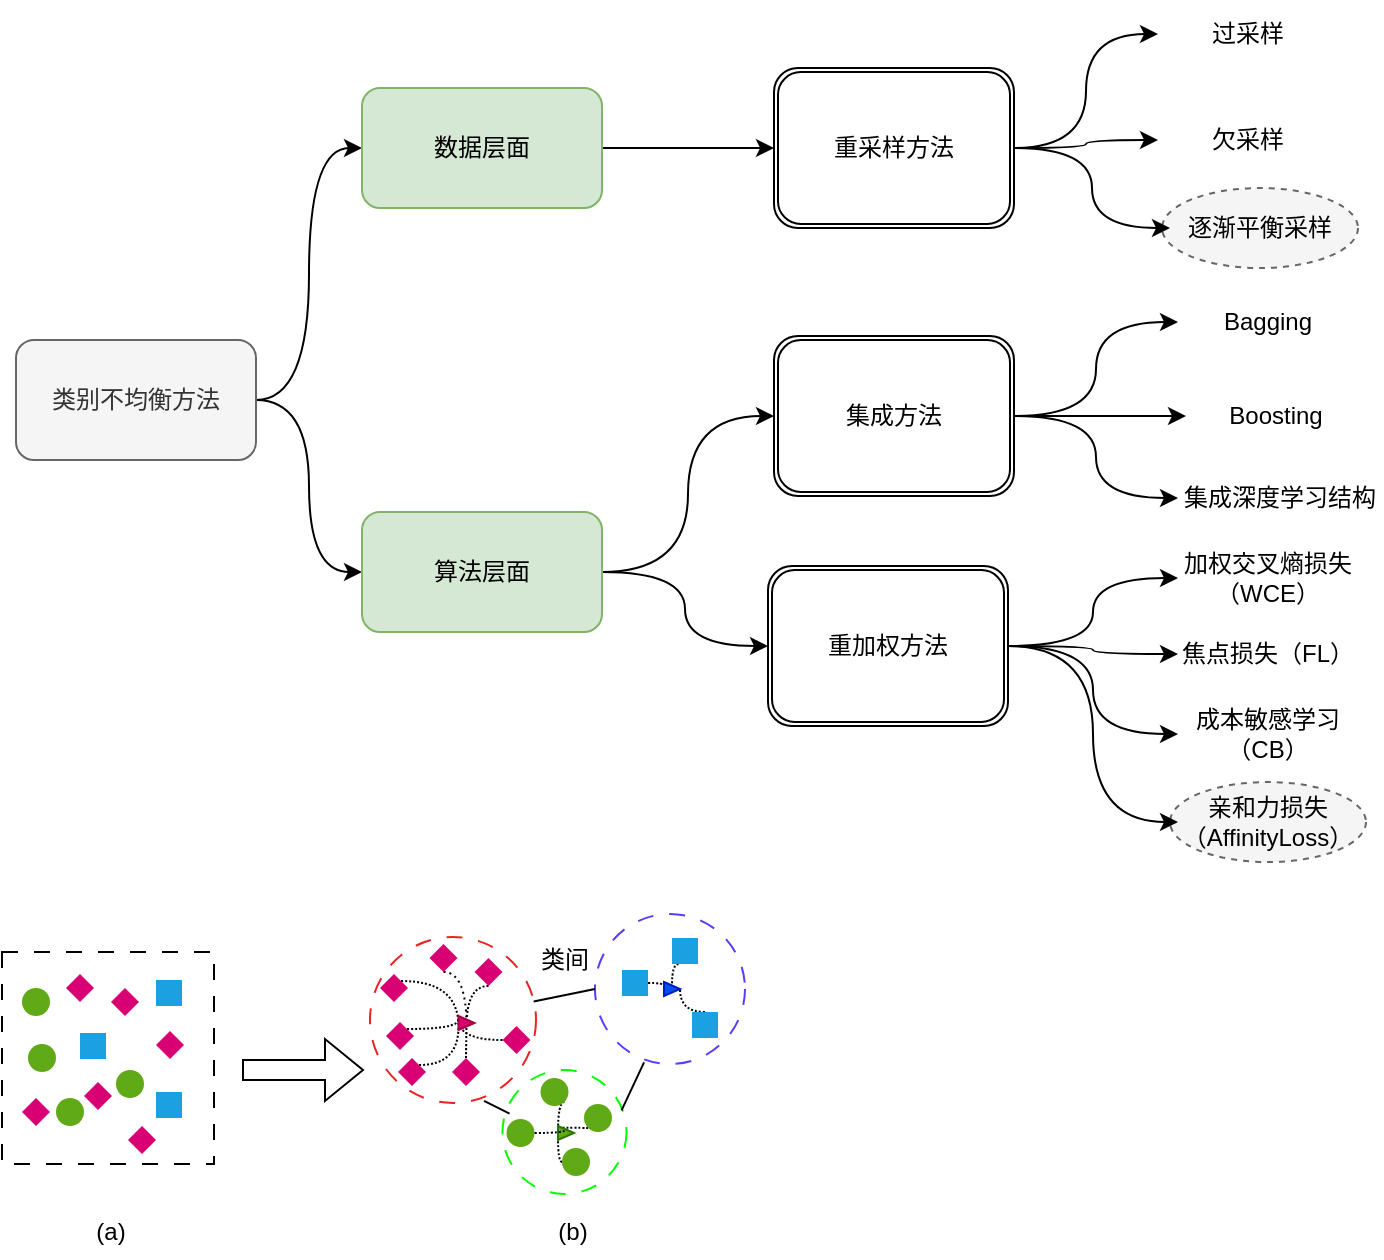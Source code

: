 <mxfile version="26.2.12">
  <diagram name="第 1 页" id="IvPZlndUoE6Re-1l50dJ">
    <mxGraphModel dx="1044" dy="562" grid="0" gridSize="10" guides="1" tooltips="1" connect="1" arrows="1" fold="1" page="1" pageScale="1" pageWidth="827" pageHeight="1169" math="0" shadow="0">
      <root>
        <mxCell id="0" />
        <mxCell id="1" parent="0" />
        <mxCell id="4BrUw0PnxXfCZn6Bulv5-68" value="" style="whiteSpace=wrap;html=1;aspect=fixed;dashed=1;dashPattern=8 8;" vertex="1" parent="1">
          <mxGeometry x="13" y="941" width="106" height="106" as="geometry" />
        </mxCell>
        <mxCell id="4BrUw0PnxXfCZn6Bulv5-29" value="" style="ellipse;whiteSpace=wrap;html=1;fillColor=#f5f5f5;strokeColor=#666666;fontColor=#333333;dashed=1;" vertex="1" parent="1">
          <mxGeometry x="597" y="856" width="98" height="40" as="geometry" />
        </mxCell>
        <mxCell id="4BrUw0PnxXfCZn6Bulv5-28" value="" style="ellipse;whiteSpace=wrap;html=1;fillColor=#f5f5f5;strokeColor=#666666;fontColor=#333333;dashed=1;" vertex="1" parent="1">
          <mxGeometry x="593" y="559" width="98" height="40" as="geometry" />
        </mxCell>
        <mxCell id="4BrUw0PnxXfCZn6Bulv5-26" value="逐渐平衡采样" style="rounded=1;whiteSpace=wrap;html=1;strokeColor=none;fillColor=none;" vertex="1" parent="1">
          <mxGeometry x="597" y="562" width="90" height="34" as="geometry" />
        </mxCell>
        <mxCell id="4BrUw0PnxXfCZn6Bulv5-37" style="edgeStyle=orthogonalEdgeStyle;curved=1;rounded=0;orthogonalLoop=1;jettySize=auto;html=1;exitX=1;exitY=0.5;exitDx=0;exitDy=0;entryX=0;entryY=0.5;entryDx=0;entryDy=0;" edge="1" parent="1" source="4BrUw0PnxXfCZn6Bulv5-1" target="4BrUw0PnxXfCZn6Bulv5-35">
          <mxGeometry relative="1" as="geometry" />
        </mxCell>
        <mxCell id="4BrUw0PnxXfCZn6Bulv5-39" style="edgeStyle=orthogonalEdgeStyle;curved=1;rounded=0;orthogonalLoop=1;jettySize=auto;html=1;exitX=1;exitY=0.5;exitDx=0;exitDy=0;entryX=0;entryY=0.5;entryDx=0;entryDy=0;" edge="1" parent="1" source="4BrUw0PnxXfCZn6Bulv5-1" target="4BrUw0PnxXfCZn6Bulv5-36">
          <mxGeometry relative="1" as="geometry" />
        </mxCell>
        <mxCell id="4BrUw0PnxXfCZn6Bulv5-1" value="类别不均衡方法" style="rounded=1;whiteSpace=wrap;html=1;fillColor=#f5f5f5;strokeColor=#666666;fontColor=#333333;" vertex="1" parent="1">
          <mxGeometry x="20" y="635" width="120" height="60" as="geometry" />
        </mxCell>
        <mxCell id="4BrUw0PnxXfCZn6Bulv5-18" style="edgeStyle=orthogonalEdgeStyle;rounded=0;orthogonalLoop=1;jettySize=auto;html=1;exitX=1;exitY=0.5;exitDx=0;exitDy=0;curved=1;" edge="1" parent="1" source="4BrUw0PnxXfCZn6Bulv5-3" target="4BrUw0PnxXfCZn6Bulv5-16">
          <mxGeometry relative="1" as="geometry" />
        </mxCell>
        <mxCell id="4BrUw0PnxXfCZn6Bulv5-19" style="edgeStyle=orthogonalEdgeStyle;rounded=0;orthogonalLoop=1;jettySize=auto;html=1;exitX=1;exitY=0.5;exitDx=0;exitDy=0;curved=1;" edge="1" parent="1" source="4BrUw0PnxXfCZn6Bulv5-3" target="4BrUw0PnxXfCZn6Bulv5-15">
          <mxGeometry relative="1" as="geometry" />
        </mxCell>
        <mxCell id="4BrUw0PnxXfCZn6Bulv5-20" style="edgeStyle=orthogonalEdgeStyle;rounded=0;orthogonalLoop=1;jettySize=auto;html=1;exitX=1;exitY=0.5;exitDx=0;exitDy=0;entryX=0;entryY=0.5;entryDx=0;entryDy=0;curved=1;" edge="1" parent="1" source="4BrUw0PnxXfCZn6Bulv5-3" target="4BrUw0PnxXfCZn6Bulv5-17">
          <mxGeometry relative="1" as="geometry" />
        </mxCell>
        <mxCell id="4BrUw0PnxXfCZn6Bulv5-3" value="集成方法" style="shape=ext;double=1;rounded=1;whiteSpace=wrap;html=1;" vertex="1" parent="1">
          <mxGeometry x="399" y="633" width="120" height="80" as="geometry" />
        </mxCell>
        <mxCell id="4BrUw0PnxXfCZn6Bulv5-13" style="edgeStyle=orthogonalEdgeStyle;rounded=0;orthogonalLoop=1;jettySize=auto;html=1;exitX=1;exitY=0.5;exitDx=0;exitDy=0;curved=1;" edge="1" parent="1" source="4BrUw0PnxXfCZn6Bulv5-4" target="4BrUw0PnxXfCZn6Bulv5-11">
          <mxGeometry relative="1" as="geometry" />
        </mxCell>
        <mxCell id="4BrUw0PnxXfCZn6Bulv5-14" style="edgeStyle=orthogonalEdgeStyle;rounded=0;orthogonalLoop=1;jettySize=auto;html=1;exitX=1;exitY=0.5;exitDx=0;exitDy=0;curved=1;" edge="1" parent="1" source="4BrUw0PnxXfCZn6Bulv5-4" target="4BrUw0PnxXfCZn6Bulv5-12">
          <mxGeometry relative="1" as="geometry" />
        </mxCell>
        <mxCell id="4BrUw0PnxXfCZn6Bulv5-27" style="edgeStyle=orthogonalEdgeStyle;rounded=0;orthogonalLoop=1;jettySize=auto;html=1;exitX=1;exitY=0.5;exitDx=0;exitDy=0;entryX=0;entryY=0.5;entryDx=0;entryDy=0;curved=1;" edge="1" parent="1" source="4BrUw0PnxXfCZn6Bulv5-4" target="4BrUw0PnxXfCZn6Bulv5-26">
          <mxGeometry relative="1" as="geometry" />
        </mxCell>
        <mxCell id="4BrUw0PnxXfCZn6Bulv5-4" value="重采样方法" style="shape=ext;double=1;rounded=1;whiteSpace=wrap;html=1;" vertex="1" parent="1">
          <mxGeometry x="399" y="499" width="120" height="80" as="geometry" />
        </mxCell>
        <mxCell id="4BrUw0PnxXfCZn6Bulv5-30" style="edgeStyle=orthogonalEdgeStyle;rounded=0;orthogonalLoop=1;jettySize=auto;html=1;exitX=1;exitY=0.5;exitDx=0;exitDy=0;curved=1;" edge="1" parent="1" source="4BrUw0PnxXfCZn6Bulv5-5" target="4BrUw0PnxXfCZn6Bulv5-21">
          <mxGeometry relative="1" as="geometry" />
        </mxCell>
        <mxCell id="4BrUw0PnxXfCZn6Bulv5-31" style="edgeStyle=orthogonalEdgeStyle;curved=1;rounded=0;orthogonalLoop=1;jettySize=auto;html=1;exitX=1;exitY=0.5;exitDx=0;exitDy=0;entryX=0;entryY=0.5;entryDx=0;entryDy=0;" edge="1" parent="1" source="4BrUw0PnxXfCZn6Bulv5-5" target="4BrUw0PnxXfCZn6Bulv5-23">
          <mxGeometry relative="1" as="geometry" />
        </mxCell>
        <mxCell id="4BrUw0PnxXfCZn6Bulv5-32" style="edgeStyle=orthogonalEdgeStyle;curved=1;rounded=0;orthogonalLoop=1;jettySize=auto;html=1;exitX=1;exitY=0.5;exitDx=0;exitDy=0;" edge="1" parent="1" source="4BrUw0PnxXfCZn6Bulv5-5" target="4BrUw0PnxXfCZn6Bulv5-22">
          <mxGeometry relative="1" as="geometry" />
        </mxCell>
        <mxCell id="4BrUw0PnxXfCZn6Bulv5-33" style="edgeStyle=orthogonalEdgeStyle;curved=1;rounded=0;orthogonalLoop=1;jettySize=auto;html=1;exitX=1;exitY=0.5;exitDx=0;exitDy=0;entryX=0;entryY=0.5;entryDx=0;entryDy=0;" edge="1" parent="1" source="4BrUw0PnxXfCZn6Bulv5-5" target="4BrUw0PnxXfCZn6Bulv5-24">
          <mxGeometry relative="1" as="geometry" />
        </mxCell>
        <mxCell id="4BrUw0PnxXfCZn6Bulv5-5" value="重加权方法" style="shape=ext;double=1;rounded=1;whiteSpace=wrap;html=1;" vertex="1" parent="1">
          <mxGeometry x="396" y="748" width="120" height="80" as="geometry" />
        </mxCell>
        <mxCell id="4BrUw0PnxXfCZn6Bulv5-11" value="过采样" style="rounded=1;whiteSpace=wrap;html=1;strokeColor=none;" vertex="1" parent="1">
          <mxGeometry x="591" y="465" width="90" height="34" as="geometry" />
        </mxCell>
        <mxCell id="4BrUw0PnxXfCZn6Bulv5-12" value="欠采样" style="rounded=1;whiteSpace=wrap;html=1;strokeColor=none;" vertex="1" parent="1">
          <mxGeometry x="591" y="518" width="90" height="34" as="geometry" />
        </mxCell>
        <mxCell id="4BrUw0PnxXfCZn6Bulv5-15" value="Boosting" style="rounded=1;whiteSpace=wrap;html=1;strokeColor=none;" vertex="1" parent="1">
          <mxGeometry x="605" y="656" width="90" height="34" as="geometry" />
        </mxCell>
        <mxCell id="4BrUw0PnxXfCZn6Bulv5-16" value="Bagging" style="rounded=1;whiteSpace=wrap;html=1;strokeColor=none;" vertex="1" parent="1">
          <mxGeometry x="601" y="609" width="90" height="34" as="geometry" />
        </mxCell>
        <mxCell id="4BrUw0PnxXfCZn6Bulv5-17" value="集成深度学习结构" style="rounded=1;whiteSpace=wrap;html=1;strokeColor=none;" vertex="1" parent="1">
          <mxGeometry x="601" y="697" width="102" height="34" as="geometry" />
        </mxCell>
        <mxCell id="4BrUw0PnxXfCZn6Bulv5-21" value="加权交叉熵损失（WCE）" style="rounded=1;whiteSpace=wrap;html=1;strokeColor=none;" vertex="1" parent="1">
          <mxGeometry x="601" y="737" width="90" height="34" as="geometry" />
        </mxCell>
        <mxCell id="4BrUw0PnxXfCZn6Bulv5-22" value="成本敏感学习（CB）" style="rounded=1;whiteSpace=wrap;html=1;strokeColor=none;" vertex="1" parent="1">
          <mxGeometry x="601" y="815" width="90" height="34" as="geometry" />
        </mxCell>
        <mxCell id="4BrUw0PnxXfCZn6Bulv5-23" value="焦点损失（FL）" style="rounded=1;whiteSpace=wrap;html=1;strokeColor=none;" vertex="1" parent="1">
          <mxGeometry x="601" y="775" width="90" height="34" as="geometry" />
        </mxCell>
        <mxCell id="4BrUw0PnxXfCZn6Bulv5-24" value="亲和力损失&lt;div&gt;（AffinityLoss）&lt;/div&gt;" style="rounded=1;whiteSpace=wrap;html=1;strokeColor=none;dashed=1;fillColor=none;" vertex="1" parent="1">
          <mxGeometry x="601" y="859" width="90" height="34" as="geometry" />
        </mxCell>
        <mxCell id="4BrUw0PnxXfCZn6Bulv5-43" style="edgeStyle=orthogonalEdgeStyle;curved=1;rounded=0;orthogonalLoop=1;jettySize=auto;html=1;exitX=1;exitY=0.5;exitDx=0;exitDy=0;entryX=0;entryY=0.5;entryDx=0;entryDy=0;" edge="1" parent="1" source="4BrUw0PnxXfCZn6Bulv5-35" target="4BrUw0PnxXfCZn6Bulv5-4">
          <mxGeometry relative="1" as="geometry" />
        </mxCell>
        <mxCell id="4BrUw0PnxXfCZn6Bulv5-35" value="数据层面" style="rounded=1;whiteSpace=wrap;html=1;fillColor=#d5e8d4;strokeColor=#82b366;" vertex="1" parent="1">
          <mxGeometry x="193" y="509" width="120" height="60" as="geometry" />
        </mxCell>
        <mxCell id="4BrUw0PnxXfCZn6Bulv5-41" style="edgeStyle=orthogonalEdgeStyle;curved=1;rounded=0;orthogonalLoop=1;jettySize=auto;html=1;exitX=1;exitY=0.5;exitDx=0;exitDy=0;entryX=0;entryY=0.5;entryDx=0;entryDy=0;" edge="1" parent="1" source="4BrUw0PnxXfCZn6Bulv5-36" target="4BrUw0PnxXfCZn6Bulv5-3">
          <mxGeometry relative="1" as="geometry" />
        </mxCell>
        <mxCell id="4BrUw0PnxXfCZn6Bulv5-42" style="edgeStyle=orthogonalEdgeStyle;curved=1;rounded=0;orthogonalLoop=1;jettySize=auto;html=1;exitX=1;exitY=0.5;exitDx=0;exitDy=0;" edge="1" parent="1" source="4BrUw0PnxXfCZn6Bulv5-36" target="4BrUw0PnxXfCZn6Bulv5-5">
          <mxGeometry relative="1" as="geometry" />
        </mxCell>
        <mxCell id="4BrUw0PnxXfCZn6Bulv5-36" value="算法层面" style="rounded=1;whiteSpace=wrap;html=1;fillColor=#d5e8d4;strokeColor=#82b366;" vertex="1" parent="1">
          <mxGeometry x="193" y="721" width="120" height="60" as="geometry" />
        </mxCell>
        <mxCell id="4BrUw0PnxXfCZn6Bulv5-45" value="" style="whiteSpace=wrap;html=1;aspect=fixed;fillColor=#1ba1e2;strokeColor=none;fontColor=#ffffff;" vertex="1" parent="1">
          <mxGeometry x="90" y="955" width="13" height="13" as="geometry" />
        </mxCell>
        <mxCell id="4BrUw0PnxXfCZn6Bulv5-46" value="" style="whiteSpace=wrap;html=1;aspect=fixed;fillColor=#1ba1e2;strokeColor=none;fontColor=#ffffff;" vertex="1" parent="1">
          <mxGeometry x="52" y="981.5" width="13" height="13" as="geometry" />
        </mxCell>
        <mxCell id="4BrUw0PnxXfCZn6Bulv5-47" value="" style="whiteSpace=wrap;html=1;aspect=fixed;fillColor=#1ba1e2;strokeColor=none;fontColor=#ffffff;" vertex="1" parent="1">
          <mxGeometry x="90" y="1011" width="13" height="13" as="geometry" />
        </mxCell>
        <mxCell id="4BrUw0PnxXfCZn6Bulv5-53" value="" style="rhombus;whiteSpace=wrap;html=1;fillColor=#d80073;strokeColor=none;fontColor=#ffffff;" vertex="1" parent="1">
          <mxGeometry x="45" y="952" width="14" height="14" as="geometry" />
        </mxCell>
        <mxCell id="4BrUw0PnxXfCZn6Bulv5-54" value="" style="rhombus;whiteSpace=wrap;html=1;fillColor=#d80073;strokeColor=none;fontColor=#ffffff;" vertex="1" parent="1">
          <mxGeometry x="90" y="980.5" width="14" height="14" as="geometry" />
        </mxCell>
        <mxCell id="4BrUw0PnxXfCZn6Bulv5-55" value="" style="rhombus;whiteSpace=wrap;html=1;fillColor=#d80073;strokeColor=none;fontColor=#ffffff;" vertex="1" parent="1">
          <mxGeometry x="54" y="1006" width="14" height="14" as="geometry" />
        </mxCell>
        <mxCell id="4BrUw0PnxXfCZn6Bulv5-57" value="" style="rhombus;whiteSpace=wrap;html=1;fillColor=#d80073;strokeColor=none;fontColor=#ffffff;" vertex="1" parent="1">
          <mxGeometry x="67.5" y="959" width="14" height="14" as="geometry" />
        </mxCell>
        <mxCell id="4BrUw0PnxXfCZn6Bulv5-59" value="" style="rhombus;whiteSpace=wrap;html=1;fillColor=#d80073;strokeColor=none;fontColor=#ffffff;" vertex="1" parent="1">
          <mxGeometry x="76" y="1028" width="14" height="14" as="geometry" />
        </mxCell>
        <mxCell id="4BrUw0PnxXfCZn6Bulv5-60" value="" style="rhombus;whiteSpace=wrap;html=1;fillColor=#d80073;strokeColor=none;fontColor=#ffffff;" vertex="1" parent="1">
          <mxGeometry x="23" y="1014" width="14" height="14" as="geometry" />
        </mxCell>
        <mxCell id="4BrUw0PnxXfCZn6Bulv5-61" value="" style="ellipse;whiteSpace=wrap;html=1;aspect=fixed;fillColor=#60a917;fontColor=#ffffff;strokeColor=none;" vertex="1" parent="1">
          <mxGeometry x="23" y="959" width="14" height="14" as="geometry" />
        </mxCell>
        <mxCell id="4BrUw0PnxXfCZn6Bulv5-62" value="" style="ellipse;whiteSpace=wrap;html=1;aspect=fixed;fillColor=#60a917;fontColor=#ffffff;strokeColor=none;" vertex="1" parent="1">
          <mxGeometry x="70" y="1000" width="14" height="14" as="geometry" />
        </mxCell>
        <mxCell id="4BrUw0PnxXfCZn6Bulv5-63" value="" style="ellipse;whiteSpace=wrap;html=1;aspect=fixed;fillColor=#60a917;fontColor=#ffffff;strokeColor=none;" vertex="1" parent="1">
          <mxGeometry x="40" y="1014" width="14" height="14" as="geometry" />
        </mxCell>
        <mxCell id="4BrUw0PnxXfCZn6Bulv5-64" value="" style="ellipse;whiteSpace=wrap;html=1;aspect=fixed;fillColor=#60a917;fontColor=#ffffff;strokeColor=none;" vertex="1" parent="1">
          <mxGeometry x="26" y="987" width="14" height="14" as="geometry" />
        </mxCell>
        <mxCell id="4BrUw0PnxXfCZn6Bulv5-111" value="" style="group" vertex="1" connectable="0" parent="1">
          <mxGeometry x="202" y="937" width="135" height="143" as="geometry" />
        </mxCell>
        <mxCell id="4BrUw0PnxXfCZn6Bulv5-92" style="edgeStyle=orthogonalEdgeStyle;curved=1;rounded=0;orthogonalLoop=1;jettySize=auto;html=1;exitX=0.5;exitY=1;exitDx=0;exitDy=0;entryX=0.5;entryY=1;entryDx=0;entryDy=0;endArrow=none;startFill=0;dashed=1;dashPattern=1 2;" edge="1" parent="4BrUw0PnxXfCZn6Bulv5-111" source="4BrUw0PnxXfCZn6Bulv5-73" target="4BrUw0PnxXfCZn6Bulv5-88">
          <mxGeometry relative="1" as="geometry" />
        </mxCell>
        <mxCell id="4BrUw0PnxXfCZn6Bulv5-73" value="" style="rhombus;whiteSpace=wrap;html=1;fillColor=#d80073;strokeColor=none;fontColor=#ffffff;" vertex="1" parent="4BrUw0PnxXfCZn6Bulv5-111">
          <mxGeometry x="24.75" width="14" height="14" as="geometry" />
        </mxCell>
        <mxCell id="4BrUw0PnxXfCZn6Bulv5-95" style="edgeStyle=orthogonalEdgeStyle;curved=1;rounded=0;orthogonalLoop=1;jettySize=auto;html=1;exitX=1;exitY=0;exitDx=0;exitDy=0;entryX=0;entryY=0.25;entryDx=0;entryDy=0;dashed=1;dashPattern=1 1;endArrow=none;startFill=0;" edge="1" parent="4BrUw0PnxXfCZn6Bulv5-111" source="4BrUw0PnxXfCZn6Bulv5-74" target="4BrUw0PnxXfCZn6Bulv5-88">
          <mxGeometry relative="1" as="geometry" />
        </mxCell>
        <mxCell id="4BrUw0PnxXfCZn6Bulv5-74" value="" style="rhombus;whiteSpace=wrap;html=1;fillColor=#d80073;strokeColor=none;fontColor=#ffffff;" vertex="1" parent="4BrUw0PnxXfCZn6Bulv5-111">
          <mxGeometry x="3" y="39" width="14" height="14" as="geometry" />
        </mxCell>
        <mxCell id="4BrUw0PnxXfCZn6Bulv5-93" style="edgeStyle=orthogonalEdgeStyle;curved=1;rounded=0;orthogonalLoop=1;jettySize=auto;html=1;exitX=1;exitY=0;exitDx=0;exitDy=0;entryX=0;entryY=0.75;entryDx=0;entryDy=0;dashed=1;dashPattern=1 1;endArrow=none;startFill=0;" edge="1" parent="4BrUw0PnxXfCZn6Bulv5-111" source="4BrUw0PnxXfCZn6Bulv5-75" target="4BrUw0PnxXfCZn6Bulv5-88">
          <mxGeometry relative="1" as="geometry" />
        </mxCell>
        <mxCell id="4BrUw0PnxXfCZn6Bulv5-75" value="" style="rhombus;whiteSpace=wrap;html=1;fillColor=#d80073;strokeColor=none;fontColor=#ffffff;" vertex="1" parent="4BrUw0PnxXfCZn6Bulv5-111">
          <mxGeometry y="15" width="14" height="14" as="geometry" />
        </mxCell>
        <mxCell id="4BrUw0PnxXfCZn6Bulv5-99" style="edgeStyle=orthogonalEdgeStyle;curved=1;rounded=0;orthogonalLoop=1;jettySize=auto;html=1;exitX=0;exitY=0.5;exitDx=0;exitDy=0;entryX=0;entryY=0.25;entryDx=0;entryDy=0;dashed=1;dashPattern=1 1;endArrow=none;startFill=0;" edge="1" parent="4BrUw0PnxXfCZn6Bulv5-111" source="4BrUw0PnxXfCZn6Bulv5-76" target="4BrUw0PnxXfCZn6Bulv5-88">
          <mxGeometry relative="1" as="geometry" />
        </mxCell>
        <mxCell id="4BrUw0PnxXfCZn6Bulv5-76" value="" style="rhombus;whiteSpace=wrap;html=1;fillColor=#d80073;strokeColor=none;fontColor=#ffffff;" vertex="1" parent="4BrUw0PnxXfCZn6Bulv5-111">
          <mxGeometry x="61.25" y="41" width="14" height="14" as="geometry" />
        </mxCell>
        <mxCell id="4BrUw0PnxXfCZn6Bulv5-100" style="edgeStyle=orthogonalEdgeStyle;curved=1;rounded=0;orthogonalLoop=1;jettySize=auto;html=1;exitX=0.5;exitY=1;exitDx=0;exitDy=0;entryX=0.5;entryY=1;entryDx=0;entryDy=0;dashed=1;dashPattern=1 1;endArrow=none;startFill=0;" edge="1" parent="4BrUw0PnxXfCZn6Bulv5-111" source="4BrUw0PnxXfCZn6Bulv5-77" target="4BrUw0PnxXfCZn6Bulv5-88">
          <mxGeometry relative="1" as="geometry" />
        </mxCell>
        <mxCell id="4BrUw0PnxXfCZn6Bulv5-77" value="" style="rhombus;whiteSpace=wrap;html=1;fillColor=#d80073;strokeColor=none;fontColor=#ffffff;" vertex="1" parent="4BrUw0PnxXfCZn6Bulv5-111">
          <mxGeometry x="47.25" y="7" width="14" height="14" as="geometry" />
        </mxCell>
        <mxCell id="4BrUw0PnxXfCZn6Bulv5-96" style="edgeStyle=orthogonalEdgeStyle;curved=1;rounded=0;orthogonalLoop=1;jettySize=auto;html=1;exitX=1;exitY=0;exitDx=0;exitDy=0;entryX=0;entryY=0.75;entryDx=0;entryDy=0;dashed=1;dashPattern=1 1;endArrow=none;startFill=0;" edge="1" parent="4BrUw0PnxXfCZn6Bulv5-111" source="4BrUw0PnxXfCZn6Bulv5-78" target="4BrUw0PnxXfCZn6Bulv5-88">
          <mxGeometry relative="1" as="geometry" />
        </mxCell>
        <mxCell id="4BrUw0PnxXfCZn6Bulv5-78" value="" style="rhombus;whiteSpace=wrap;html=1;fillColor=#d80073;strokeColor=none;fontColor=#ffffff;" vertex="1" parent="4BrUw0PnxXfCZn6Bulv5-111">
          <mxGeometry x="9" y="57" width="14" height="14" as="geometry" />
        </mxCell>
        <mxCell id="4BrUw0PnxXfCZn6Bulv5-98" style="edgeStyle=orthogonalEdgeStyle;curved=1;rounded=0;orthogonalLoop=1;jettySize=auto;html=1;exitX=0.5;exitY=0;exitDx=0;exitDy=0;entryX=0.5;entryY=0;entryDx=0;entryDy=0;dashed=1;dashPattern=1 1;endArrow=none;startFill=0;" edge="1" parent="4BrUw0PnxXfCZn6Bulv5-111" source="4BrUw0PnxXfCZn6Bulv5-79" target="4BrUw0PnxXfCZn6Bulv5-88">
          <mxGeometry relative="1" as="geometry" />
        </mxCell>
        <mxCell id="4BrUw0PnxXfCZn6Bulv5-79" value="" style="rhombus;whiteSpace=wrap;html=1;fillColor=#d80073;strokeColor=none;fontColor=#ffffff;" vertex="1" parent="4BrUw0PnxXfCZn6Bulv5-111">
          <mxGeometry x="36" y="57" width="14" height="14" as="geometry" />
        </mxCell>
        <mxCell id="4BrUw0PnxXfCZn6Bulv5-88" value="" style="triangle;whiteSpace=wrap;html=1;fillColor=#d80073;fontColor=#ffffff;strokeColor=#A50040;" vertex="1" parent="4BrUw0PnxXfCZn6Bulv5-111">
          <mxGeometry x="39.25" y="36" width="8" height="7" as="geometry" />
        </mxCell>
        <mxCell id="4BrUw0PnxXfCZn6Bulv5-117" value="" style="ellipse;whiteSpace=wrap;html=1;aspect=fixed;fillColor=none;dashed=1;dashPattern=8 8;strokeColor=light-dark(#ec2222, #ededed);" vertex="1" parent="4BrUw0PnxXfCZn6Bulv5-111">
          <mxGeometry x="-5" y="-3.5" width="83" height="83" as="geometry" />
        </mxCell>
        <mxCell id="4BrUw0PnxXfCZn6Bulv5-154" value="" style="ellipse;whiteSpace=wrap;html=1;aspect=fixed;dashed=1;dashPattern=8 8;fillColor=none;strokeColor=#00FF00;" vertex="1" parent="4BrUw0PnxXfCZn6Bulv5-111">
          <mxGeometry x="61.25" y="63" width="62" height="62" as="geometry" />
        </mxCell>
        <mxCell id="4BrUw0PnxXfCZn6Bulv5-157" value="" style="endArrow=none;html=1;rounded=0;exitX=0.687;exitY=0.987;exitDx=0;exitDy=0;exitPerimeter=0;entryX=0.057;entryY=0.352;entryDx=0;entryDy=0;entryPerimeter=0;" edge="1" parent="4BrUw0PnxXfCZn6Bulv5-111" source="4BrUw0PnxXfCZn6Bulv5-117" target="4BrUw0PnxXfCZn6Bulv5-154">
          <mxGeometry width="50" height="50" relative="1" as="geometry">
            <mxPoint x="187" y="-63" as="sourcePoint" />
            <mxPoint x="237" y="-113" as="targetPoint" />
          </mxGeometry>
        </mxCell>
        <mxCell id="4BrUw0PnxXfCZn6Bulv5-160" value="类间" style="text;html=1;align=center;verticalAlign=middle;resizable=0;points=[];autosize=1;strokeColor=none;fillColor=none;" vertex="1" parent="4BrUw0PnxXfCZn6Bulv5-111">
          <mxGeometry x="71.25" y="-5" width="42" height="26" as="geometry" />
        </mxCell>
        <mxCell id="4BrUw0PnxXfCZn6Bulv5-113" value="" style="group;movable=0;resizable=0;rotatable=0;deletable=0;editable=0;locked=1;connectable=0;" vertex="1" connectable="0" parent="1">
          <mxGeometry x="265.25" y="1004" width="52.75" height="49" as="geometry" />
        </mxCell>
        <mxCell id="4BrUw0PnxXfCZn6Bulv5-82" value="" style="ellipse;whiteSpace=wrap;html=1;aspect=fixed;fillColor=#60a917;fontColor=#ffffff;strokeColor=none;movable=0;resizable=0;rotatable=0;deletable=0;editable=0;locked=1;connectable=0;" vertex="1" parent="4BrUw0PnxXfCZn6Bulv5-113">
          <mxGeometry y="20.5" width="14" height="14" as="geometry" />
        </mxCell>
        <mxCell id="4BrUw0PnxXfCZn6Bulv5-112" value="" style="group;movable=1;resizable=1;rotatable=1;deletable=1;editable=1;locked=0;connectable=1;" vertex="1" connectable="0" parent="4BrUw0PnxXfCZn6Bulv5-113">
          <mxGeometry x="17" width="35.75" height="49" as="geometry" />
        </mxCell>
        <mxCell id="4BrUw0PnxXfCZn6Bulv5-107" style="edgeStyle=orthogonalEdgeStyle;curved=1;rounded=0;orthogonalLoop=1;jettySize=auto;html=1;exitX=1;exitY=1;exitDx=0;exitDy=0;entryX=0;entryY=0.5;entryDx=0;entryDy=0;dashed=1;dashPattern=1 1;endArrow=none;startFill=0;movable=0;resizable=0;rotatable=0;deletable=0;editable=0;locked=1;connectable=0;" edge="1" parent="4BrUw0PnxXfCZn6Bulv5-112" source="4BrUw0PnxXfCZn6Bulv5-80" target="4BrUw0PnxXfCZn6Bulv5-106">
          <mxGeometry relative="1" as="geometry" />
        </mxCell>
        <mxCell id="4BrUw0PnxXfCZn6Bulv5-80" value="" style="ellipse;whiteSpace=wrap;html=1;aspect=fixed;fillColor=#60a917;fontColor=#ffffff;strokeColor=none;movable=1;resizable=1;rotatable=1;deletable=1;editable=1;locked=0;connectable=1;" vertex="1" parent="4BrUw0PnxXfCZn6Bulv5-112">
          <mxGeometry width="14" height="14" as="geometry" />
        </mxCell>
        <mxCell id="4BrUw0PnxXfCZn6Bulv5-108" style="edgeStyle=orthogonalEdgeStyle;curved=1;rounded=0;orthogonalLoop=1;jettySize=auto;html=1;exitX=0;exitY=1;exitDx=0;exitDy=0;entryX=0;entryY=0.25;entryDx=0;entryDy=0;dashed=1;dashPattern=1 1;endArrow=none;startFill=0;movable=0;resizable=0;rotatable=0;deletable=0;editable=0;locked=1;connectable=0;" edge="1" parent="4BrUw0PnxXfCZn6Bulv5-112" source="4BrUw0PnxXfCZn6Bulv5-81" target="4BrUw0PnxXfCZn6Bulv5-106">
          <mxGeometry relative="1" as="geometry" />
        </mxCell>
        <mxCell id="4BrUw0PnxXfCZn6Bulv5-81" value="" style="ellipse;whiteSpace=wrap;html=1;aspect=fixed;fillColor=#60a917;fontColor=#ffffff;strokeColor=none;movable=0;resizable=0;rotatable=0;deletable=0;editable=0;locked=1;connectable=0;" vertex="1" parent="4BrUw0PnxXfCZn6Bulv5-112">
          <mxGeometry x="21.75" y="13" width="14" height="14" as="geometry" />
        </mxCell>
        <mxCell id="4BrUw0PnxXfCZn6Bulv5-110" style="edgeStyle=orthogonalEdgeStyle;curved=1;rounded=0;orthogonalLoop=1;jettySize=auto;html=1;exitX=0;exitY=0.5;exitDx=0;exitDy=0;entryX=0;entryY=0.75;entryDx=0;entryDy=0;dashed=1;dashPattern=1 1;endArrow=none;startFill=0;movable=0;resizable=0;rotatable=0;deletable=0;editable=0;locked=1;connectable=0;" edge="1" parent="4BrUw0PnxXfCZn6Bulv5-112" source="4BrUw0PnxXfCZn6Bulv5-83" target="4BrUw0PnxXfCZn6Bulv5-106">
          <mxGeometry relative="1" as="geometry" />
        </mxCell>
        <mxCell id="4BrUw0PnxXfCZn6Bulv5-83" value="" style="ellipse;whiteSpace=wrap;html=1;aspect=fixed;fillColor=#60a917;fontColor=#ffffff;strokeColor=none;movable=0;resizable=0;rotatable=0;deletable=0;editable=0;locked=1;connectable=0;" vertex="1" parent="4BrUw0PnxXfCZn6Bulv5-112">
          <mxGeometry x="10.75" y="35" width="14" height="14" as="geometry" />
        </mxCell>
        <mxCell id="4BrUw0PnxXfCZn6Bulv5-106" value="" style="triangle;whiteSpace=wrap;html=1;fillColor=#60a917;fontColor=#ffffff;strokeColor=#2D7600;movable=0;resizable=0;rotatable=0;deletable=0;editable=0;locked=1;connectable=0;" vertex="1" parent="4BrUw0PnxXfCZn6Bulv5-112">
          <mxGeometry x="8.75" y="24" width="8" height="7" as="geometry" />
        </mxCell>
        <mxCell id="4BrUw0PnxXfCZn6Bulv5-109" style="edgeStyle=orthogonalEdgeStyle;curved=1;rounded=0;orthogonalLoop=1;jettySize=auto;html=1;exitX=1;exitY=0.5;exitDx=0;exitDy=0;entryX=0.5;entryY=0;entryDx=0;entryDy=0;dashed=1;dashPattern=1 1;endArrow=none;startFill=0;movable=0;resizable=0;rotatable=0;deletable=0;editable=0;locked=1;connectable=0;" edge="1" parent="4BrUw0PnxXfCZn6Bulv5-113" source="4BrUw0PnxXfCZn6Bulv5-82" target="4BrUw0PnxXfCZn6Bulv5-106">
          <mxGeometry relative="1" as="geometry" />
        </mxCell>
        <mxCell id="4BrUw0PnxXfCZn6Bulv5-114" value="" style="group" vertex="1" connectable="0" parent="1">
          <mxGeometry x="323" y="934" width="61.5" height="63" as="geometry" />
        </mxCell>
        <mxCell id="4BrUw0PnxXfCZn6Bulv5-103" style="edgeStyle=orthogonalEdgeStyle;curved=1;rounded=0;orthogonalLoop=1;jettySize=auto;html=1;exitX=1;exitY=0.5;exitDx=0;exitDy=0;entryX=0;entryY=0.25;entryDx=0;entryDy=0;dashed=1;dashPattern=1 1;endArrow=none;startFill=0;" edge="1" parent="4BrUw0PnxXfCZn6Bulv5-114" source="4BrUw0PnxXfCZn6Bulv5-70" target="4BrUw0PnxXfCZn6Bulv5-101">
          <mxGeometry relative="1" as="geometry" />
        </mxCell>
        <mxCell id="4BrUw0PnxXfCZn6Bulv5-70" value="" style="whiteSpace=wrap;html=1;aspect=fixed;fillColor=#1ba1e2;strokeColor=none;fontColor=#ffffff;" vertex="1" parent="4BrUw0PnxXfCZn6Bulv5-114">
          <mxGeometry y="16" width="13" height="13" as="geometry" />
        </mxCell>
        <mxCell id="4BrUw0PnxXfCZn6Bulv5-102" style="edgeStyle=orthogonalEdgeStyle;curved=1;rounded=0;orthogonalLoop=1;jettySize=auto;html=1;exitX=0.25;exitY=1;exitDx=0;exitDy=0;entryX=0.5;entryY=0;entryDx=0;entryDy=0;dashed=1;dashPattern=1 1;endArrow=none;startFill=0;" edge="1" parent="4BrUw0PnxXfCZn6Bulv5-114" source="4BrUw0PnxXfCZn6Bulv5-71" target="4BrUw0PnxXfCZn6Bulv5-101">
          <mxGeometry relative="1" as="geometry" />
        </mxCell>
        <mxCell id="4BrUw0PnxXfCZn6Bulv5-71" value="" style="whiteSpace=wrap;html=1;aspect=fixed;fillColor=#1ba1e2;strokeColor=none;fontColor=#ffffff;" vertex="1" parent="4BrUw0PnxXfCZn6Bulv5-114">
          <mxGeometry x="25" width="13" height="13" as="geometry" />
        </mxCell>
        <mxCell id="4BrUw0PnxXfCZn6Bulv5-105" style="edgeStyle=orthogonalEdgeStyle;curved=1;rounded=0;orthogonalLoop=1;jettySize=auto;html=1;exitX=0.5;exitY=0;exitDx=0;exitDy=0;entryX=1;entryY=0.5;entryDx=0;entryDy=0;dashed=1;dashPattern=1 1;endArrow=none;startFill=0;" edge="1" parent="4BrUw0PnxXfCZn6Bulv5-114" source="4BrUw0PnxXfCZn6Bulv5-72" target="4BrUw0PnxXfCZn6Bulv5-101">
          <mxGeometry relative="1" as="geometry" />
        </mxCell>
        <mxCell id="4BrUw0PnxXfCZn6Bulv5-72" value="" style="whiteSpace=wrap;html=1;aspect=fixed;fillColor=#1ba1e2;strokeColor=none;fontColor=#ffffff;" vertex="1" parent="4BrUw0PnxXfCZn6Bulv5-114">
          <mxGeometry x="35" y="37" width="13" height="13" as="geometry" />
        </mxCell>
        <mxCell id="4BrUw0PnxXfCZn6Bulv5-101" value="" style="triangle;whiteSpace=wrap;html=1;fillColor=#0050ef;fontColor=#ffffff;strokeColor=#001DBC;" vertex="1" parent="4BrUw0PnxXfCZn6Bulv5-114">
          <mxGeometry x="21" y="22" width="8" height="7" as="geometry" />
        </mxCell>
        <mxCell id="4BrUw0PnxXfCZn6Bulv5-153" value="" style="ellipse;whiteSpace=wrap;html=1;aspect=fixed;fillColor=none;dashed=1;dashPattern=8 8;strokeColor=#5B3BFF;" vertex="1" parent="4BrUw0PnxXfCZn6Bulv5-114">
          <mxGeometry x="-13.5" y="-12" width="75" height="75" as="geometry" />
        </mxCell>
        <mxCell id="4BrUw0PnxXfCZn6Bulv5-155" value="" style="shape=flexArrow;endArrow=classic;html=1;rounded=0;" edge="1" parent="1">
          <mxGeometry width="50" height="50" relative="1" as="geometry">
            <mxPoint x="133" y="1000" as="sourcePoint" />
            <mxPoint x="194" y="1000" as="targetPoint" />
          </mxGeometry>
        </mxCell>
        <mxCell id="4BrUw0PnxXfCZn6Bulv5-156" value="" style="endArrow=none;html=1;rounded=0;entryX=0.986;entryY=0.389;entryDx=0;entryDy=0;entryPerimeter=0;exitX=0;exitY=0.5;exitDx=0;exitDy=0;" edge="1" parent="1" source="4BrUw0PnxXfCZn6Bulv5-153" target="4BrUw0PnxXfCZn6Bulv5-117">
          <mxGeometry width="50" height="50" relative="1" as="geometry">
            <mxPoint x="166" y="890" as="sourcePoint" />
            <mxPoint x="216" y="840" as="targetPoint" />
          </mxGeometry>
        </mxCell>
        <mxCell id="4BrUw0PnxXfCZn6Bulv5-159" value="" style="endArrow=none;html=1;rounded=0;entryX=0.96;entryY=0.326;entryDx=0;entryDy=0;entryPerimeter=0;exitX=0.327;exitY=0.989;exitDx=0;exitDy=0;exitPerimeter=0;" edge="1" parent="1" source="4BrUw0PnxXfCZn6Bulv5-153" target="4BrUw0PnxXfCZn6Bulv5-154">
          <mxGeometry width="50" height="50" relative="1" as="geometry">
            <mxPoint x="320" y="970" as="sourcePoint" />
            <mxPoint x="289" y="976" as="targetPoint" />
          </mxGeometry>
        </mxCell>
        <mxCell id="4BrUw0PnxXfCZn6Bulv5-162" value="(a)" style="text;html=1;align=center;verticalAlign=middle;resizable=0;points=[];autosize=1;strokeColor=none;fillColor=none;" vertex="1" parent="1">
          <mxGeometry x="50" y="1068" width="33" height="26" as="geometry" />
        </mxCell>
        <mxCell id="4BrUw0PnxXfCZn6Bulv5-163" value="(b)" style="text;html=1;align=center;verticalAlign=middle;resizable=0;points=[];autosize=1;strokeColor=none;fillColor=none;" vertex="1" parent="1">
          <mxGeometry x="281" y="1068" width="33" height="26" as="geometry" />
        </mxCell>
      </root>
    </mxGraphModel>
  </diagram>
</mxfile>
